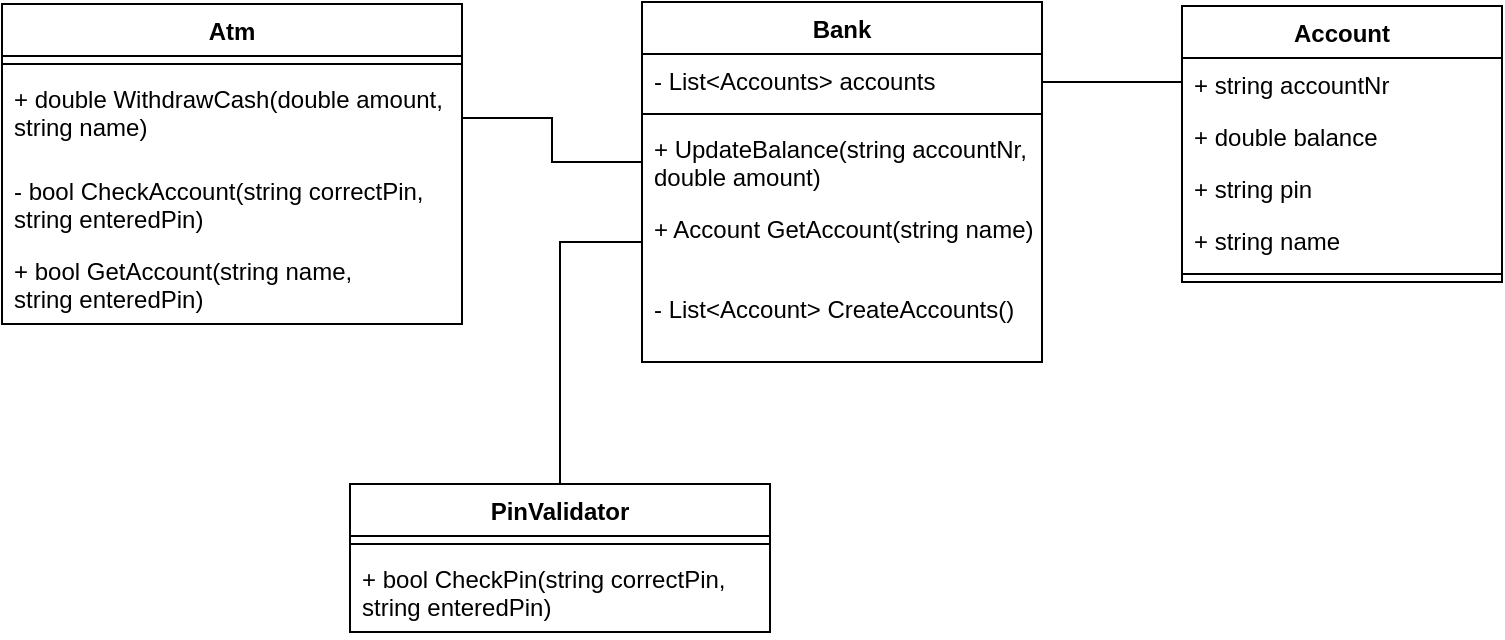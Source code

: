 <mxfile version="13.10.8" type="device"><diagram id="1ebsTg2diOvwP_PXLzYE" name="Page-1"><mxGraphModel dx="509" dy="577" grid="1" gridSize="10" guides="1" tooltips="1" connect="1" arrows="1" fold="1" page="1" pageScale="1" pageWidth="827" pageHeight="1169" math="0" shadow="0"><root><mxCell id="0"/><mxCell id="1" parent="0"/><mxCell id="K9DVZ7aV_-SfR1ubfiaf-1" value="Atm" style="swimlane;fontStyle=1;align=center;verticalAlign=top;childLayout=stackLayout;horizontal=1;startSize=26;horizontalStack=0;resizeParent=1;resizeParentMax=0;resizeLast=0;collapsible=1;marginBottom=0;" parent="1" vertex="1"><mxGeometry x="30" y="70" width="230" height="160" as="geometry"/></mxCell><mxCell id="K9DVZ7aV_-SfR1ubfiaf-3" value="" style="line;strokeWidth=1;fillColor=none;align=left;verticalAlign=middle;spacingTop=-1;spacingLeft=3;spacingRight=3;rotatable=0;labelPosition=right;points=[];portConstraint=eastwest;" parent="K9DVZ7aV_-SfR1ubfiaf-1" vertex="1"><mxGeometry y="26" width="230" height="8" as="geometry"/></mxCell><mxCell id="K9DVZ7aV_-SfR1ubfiaf-13" value="+ double WithdrawCash(double amount,&#10;string name)" style="text;strokeColor=none;fillColor=none;align=left;verticalAlign=top;spacingLeft=4;spacingRight=4;overflow=hidden;rotatable=0;points=[[0,0.5],[1,0.5]];portConstraint=eastwest;" parent="K9DVZ7aV_-SfR1ubfiaf-1" vertex="1"><mxGeometry y="34" width="230" height="46" as="geometry"/></mxCell><mxCell id="K9DVZ7aV_-SfR1ubfiaf-4" value="- bool CheckAccount(string correctPin, &#10;string enteredPin)" style="text;strokeColor=none;fillColor=none;align=left;verticalAlign=top;spacingLeft=4;spacingRight=4;overflow=hidden;rotatable=0;points=[[0,0.5],[1,0.5]];portConstraint=eastwest;" parent="K9DVZ7aV_-SfR1ubfiaf-1" vertex="1"><mxGeometry y="80" width="230" height="40" as="geometry"/></mxCell><mxCell id="K9DVZ7aV_-SfR1ubfiaf-18" value="+ bool GetAccount(string name,&#10;string enteredPin)" style="text;strokeColor=none;fillColor=none;align=left;verticalAlign=top;spacingLeft=4;spacingRight=4;overflow=hidden;rotatable=0;points=[[0,0.5],[1,0.5]];portConstraint=eastwest;" parent="K9DVZ7aV_-SfR1ubfiaf-1" vertex="1"><mxGeometry y="120" width="230" height="40" as="geometry"/></mxCell><mxCell id="K9DVZ7aV_-SfR1ubfiaf-5" value="Account" style="swimlane;fontStyle=1;align=center;verticalAlign=top;childLayout=stackLayout;horizontal=1;startSize=26;horizontalStack=0;resizeParent=1;resizeParentMax=0;resizeLast=0;collapsible=1;marginBottom=0;" parent="1" vertex="1"><mxGeometry x="620" y="71" width="160" height="138" as="geometry"/></mxCell><mxCell id="K9DVZ7aV_-SfR1ubfiaf-6" value="+ string accountNr" style="text;strokeColor=none;fillColor=none;align=left;verticalAlign=top;spacingLeft=4;spacingRight=4;overflow=hidden;rotatable=0;points=[[0,0.5],[1,0.5]];portConstraint=eastwest;" parent="K9DVZ7aV_-SfR1ubfiaf-5" vertex="1"><mxGeometry y="26" width="160" height="26" as="geometry"/></mxCell><mxCell id="K9DVZ7aV_-SfR1ubfiaf-9" value="+ double balance" style="text;strokeColor=none;fillColor=none;align=left;verticalAlign=top;spacingLeft=4;spacingRight=4;overflow=hidden;rotatable=0;points=[[0,0.5],[1,0.5]];portConstraint=eastwest;" parent="K9DVZ7aV_-SfR1ubfiaf-5" vertex="1"><mxGeometry y="52" width="160" height="26" as="geometry"/></mxCell><mxCell id="K9DVZ7aV_-SfR1ubfiaf-10" value="+ string pin" style="text;strokeColor=none;fillColor=none;align=left;verticalAlign=top;spacingLeft=4;spacingRight=4;overflow=hidden;rotatable=0;points=[[0,0.5],[1,0.5]];portConstraint=eastwest;" parent="K9DVZ7aV_-SfR1ubfiaf-5" vertex="1"><mxGeometry y="78" width="160" height="26" as="geometry"/></mxCell><mxCell id="K9DVZ7aV_-SfR1ubfiaf-11" value="+ string name" style="text;strokeColor=none;fillColor=none;align=left;verticalAlign=top;spacingLeft=4;spacingRight=4;overflow=hidden;rotatable=0;points=[[0,0.5],[1,0.5]];portConstraint=eastwest;" parent="K9DVZ7aV_-SfR1ubfiaf-5" vertex="1"><mxGeometry y="104" width="160" height="26" as="geometry"/></mxCell><mxCell id="K9DVZ7aV_-SfR1ubfiaf-7" value="" style="line;strokeWidth=1;fillColor=none;align=left;verticalAlign=middle;spacingTop=-1;spacingLeft=3;spacingRight=3;rotatable=0;labelPosition=right;points=[];portConstraint=eastwest;" parent="K9DVZ7aV_-SfR1ubfiaf-5" vertex="1"><mxGeometry y="130" width="160" height="8" as="geometry"/></mxCell><mxCell id="PaET1aCsZ3Y-JuD6cKVH-2" style="edgeStyle=orthogonalEdgeStyle;rounded=0;orthogonalLoop=1;jettySize=auto;html=1;exitX=0.5;exitY=0;exitDx=0;exitDy=0;entryX=0;entryY=0.5;entryDx=0;entryDy=0;endArrow=none;endFill=0;" edge="1" parent="1" source="K9DVZ7aV_-SfR1ubfiaf-14" target="K9DVZ7aV_-SfR1ubfiaf-23"><mxGeometry relative="1" as="geometry"/></mxCell><mxCell id="K9DVZ7aV_-SfR1ubfiaf-14" value="PinValidator" style="swimlane;fontStyle=1;align=center;verticalAlign=top;childLayout=stackLayout;horizontal=1;startSize=26;horizontalStack=0;resizeParent=1;resizeParentMax=0;resizeLast=0;collapsible=1;marginBottom=0;" parent="1" vertex="1"><mxGeometry x="204" y="310" width="210" height="74" as="geometry"/></mxCell><mxCell id="K9DVZ7aV_-SfR1ubfiaf-15" value="" style="line;strokeWidth=1;fillColor=none;align=left;verticalAlign=middle;spacingTop=-1;spacingLeft=3;spacingRight=3;rotatable=0;labelPosition=right;points=[];portConstraint=eastwest;" parent="K9DVZ7aV_-SfR1ubfiaf-14" vertex="1"><mxGeometry y="26" width="210" height="8" as="geometry"/></mxCell><mxCell id="K9DVZ7aV_-SfR1ubfiaf-16" value="+ bool CheckPin(string correctPin,&#10;string enteredPin)" style="text;strokeColor=none;fillColor=none;align=left;verticalAlign=top;spacingLeft=4;spacingRight=4;overflow=hidden;rotatable=0;points=[[0,0.5],[1,0.5]];portConstraint=eastwest;" parent="K9DVZ7aV_-SfR1ubfiaf-14" vertex="1"><mxGeometry y="34" width="210" height="40" as="geometry"/></mxCell><mxCell id="K9DVZ7aV_-SfR1ubfiaf-19" value="Bank" style="swimlane;fontStyle=1;align=center;verticalAlign=top;childLayout=stackLayout;horizontal=1;startSize=26;horizontalStack=0;resizeParent=1;resizeParentMax=0;resizeLast=0;collapsible=1;marginBottom=0;" parent="1" vertex="1"><mxGeometry x="350" y="69" width="200" height="180" as="geometry"/></mxCell><mxCell id="K9DVZ7aV_-SfR1ubfiaf-20" value="- List&lt;Accounts&gt; accounts" style="text;strokeColor=none;fillColor=none;align=left;verticalAlign=top;spacingLeft=4;spacingRight=4;overflow=hidden;rotatable=0;points=[[0,0.5],[1,0.5]];portConstraint=eastwest;" parent="K9DVZ7aV_-SfR1ubfiaf-19" vertex="1"><mxGeometry y="26" width="200" height="26" as="geometry"/></mxCell><mxCell id="K9DVZ7aV_-SfR1ubfiaf-21" value="" style="line;strokeWidth=1;fillColor=none;align=left;verticalAlign=middle;spacingTop=-1;spacingLeft=3;spacingRight=3;rotatable=0;labelPosition=right;points=[];portConstraint=eastwest;" parent="K9DVZ7aV_-SfR1ubfiaf-19" vertex="1"><mxGeometry y="52" width="200" height="8" as="geometry"/></mxCell><mxCell id="K9DVZ7aV_-SfR1ubfiaf-22" value="+ UpdateBalance(string accountNr,&#10;double amount)" style="text;strokeColor=none;fillColor=none;align=left;verticalAlign=top;spacingLeft=4;spacingRight=4;overflow=hidden;rotatable=0;points=[[0,0.5],[1,0.5]];portConstraint=eastwest;" parent="K9DVZ7aV_-SfR1ubfiaf-19" vertex="1"><mxGeometry y="60" width="200" height="40" as="geometry"/></mxCell><mxCell id="K9DVZ7aV_-SfR1ubfiaf-23" value="+ Account GetAccount(string name)" style="text;strokeColor=none;fillColor=none;align=left;verticalAlign=top;spacingLeft=4;spacingRight=4;overflow=hidden;rotatable=0;points=[[0,0.5],[1,0.5]];portConstraint=eastwest;" parent="K9DVZ7aV_-SfR1ubfiaf-19" vertex="1"><mxGeometry y="100" width="200" height="40" as="geometry"/></mxCell><mxCell id="PaET1aCsZ3Y-JuD6cKVH-4" value="- List&lt;Account&gt; CreateAccounts()" style="text;strokeColor=none;fillColor=none;align=left;verticalAlign=top;spacingLeft=4;spacingRight=4;overflow=hidden;rotatable=0;points=[[0,0.5],[1,0.5]];portConstraint=eastwest;" vertex="1" parent="K9DVZ7aV_-SfR1ubfiaf-19"><mxGeometry y="140" width="200" height="40" as="geometry"/></mxCell><mxCell id="K9DVZ7aV_-SfR1ubfiaf-27" style="edgeStyle=orthogonalEdgeStyle;rounded=0;orthogonalLoop=1;jettySize=auto;html=1;exitX=0;exitY=0.5;exitDx=0;exitDy=0;endArrow=none;endFill=0;" parent="1" source="K9DVZ7aV_-SfR1ubfiaf-6" target="K9DVZ7aV_-SfR1ubfiaf-20" edge="1"><mxGeometry relative="1" as="geometry"><Array as="points"><mxPoint x="620" y="109"/></Array></mxGeometry></mxCell><mxCell id="PaET1aCsZ3Y-JuD6cKVH-3" style="edgeStyle=orthogonalEdgeStyle;rounded=0;orthogonalLoop=1;jettySize=auto;html=1;exitX=1;exitY=0.5;exitDx=0;exitDy=0;entryX=0;entryY=0.5;entryDx=0;entryDy=0;endArrow=none;endFill=0;" edge="1" parent="1" source="K9DVZ7aV_-SfR1ubfiaf-13" target="K9DVZ7aV_-SfR1ubfiaf-22"><mxGeometry relative="1" as="geometry"/></mxCell></root></mxGraphModel></diagram></mxfile>